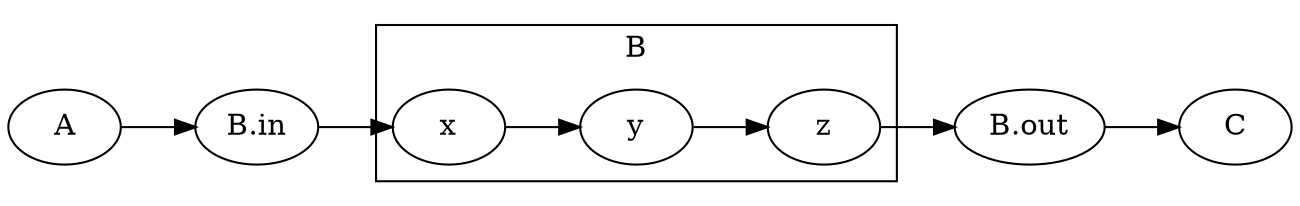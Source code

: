 digraph "graph" {
	rankdir=LR;

	"A";
	"B.in";
	subgraph cluster_0 {
		label = "B";
		"x";
		"y";
		"z";

		"x" -> "y";
		"y" -> "z";
	}
	"B.out";
	"C";

	"A" -> "B.in";
	"B.in" -> "x";
	"z" -> "B.out";
	"B.out" -> "C";
}
